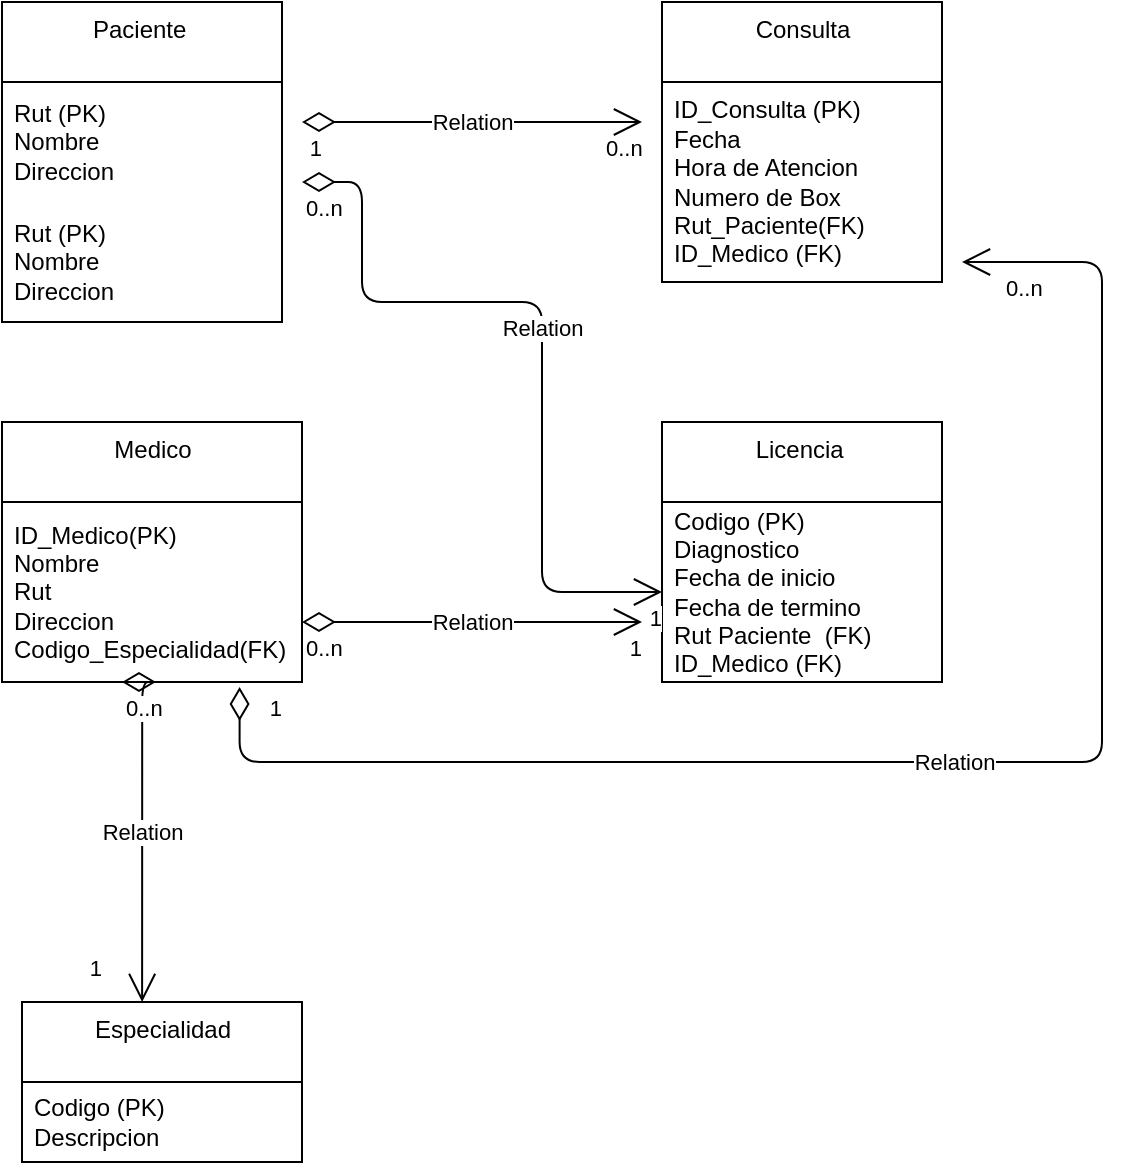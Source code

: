<mxfile>
    <diagram id="U9FScML6VlTwNBy4YYKL" name="Página-1">
        <mxGraphModel dx="872" dy="686" grid="1" gridSize="10" guides="1" tooltips="1" connect="1" arrows="1" fold="1" page="1" pageScale="1" pageWidth="827" pageHeight="1169" math="0" shadow="0">
            <root>
                <mxCell id="0"/>
                <mxCell id="1" parent="0"/>
                <mxCell id="19" value="Paciente&amp;nbsp;" style="swimlane;fontStyle=0;align=center;verticalAlign=top;childLayout=stackLayout;horizontal=1;startSize=40;horizontalStack=0;resizeParent=1;resizeParentMax=0;resizeLast=0;collapsible=0;marginBottom=0;html=1;" parent="1" vertex="1">
                    <mxGeometry x="130" y="50" width="140" height="160" as="geometry"/>
                </mxCell>
                <mxCell id="20" value="Rut (PK)&lt;br&gt;Nombre&amp;nbsp;&lt;br&gt;Direccion&amp;nbsp;" style="text;html=1;strokeColor=none;fillColor=none;align=left;verticalAlign=middle;spacingLeft=4;spacingRight=4;overflow=hidden;rotatable=0;points=[[0,0.5],[1,0.5]];portConstraint=eastwest;" parent="19" vertex="1">
                    <mxGeometry y="40" width="140" height="60" as="geometry"/>
                </mxCell>
                <mxCell id="47" value="Rut (PK)&lt;br&gt;Nombre&amp;nbsp;&lt;br&gt;Direccion&amp;nbsp;" style="text;html=1;strokeColor=none;fillColor=none;align=left;verticalAlign=middle;spacingLeft=4;spacingRight=4;overflow=hidden;rotatable=0;points=[[0,0.5],[1,0.5]];portConstraint=eastwest;" vertex="1" parent="19">
                    <mxGeometry y="100" width="140" height="60" as="geometry"/>
                </mxCell>
                <mxCell id="21" value="Consulta" style="swimlane;fontStyle=0;align=center;verticalAlign=top;childLayout=stackLayout;horizontal=1;startSize=40;horizontalStack=0;resizeParent=1;resizeParentMax=0;resizeLast=0;collapsible=0;marginBottom=0;html=1;" parent="1" vertex="1">
                    <mxGeometry x="460" y="50" width="140" height="140" as="geometry"/>
                </mxCell>
                <mxCell id="22" value="ID_Consulta (PK)&lt;br&gt;Fecha&lt;br&gt;Hora de Atencion&amp;nbsp;&lt;br&gt;Numero de Box&lt;br&gt;Rut_Paciente(FK)&lt;br&gt;ID_Medico (FK)" style="text;html=1;strokeColor=none;fillColor=none;align=left;verticalAlign=middle;spacingLeft=4;spacingRight=4;overflow=hidden;rotatable=0;points=[[0,0.5],[1,0.5]];portConstraint=eastwest;" parent="21" vertex="1">
                    <mxGeometry y="40" width="140" height="100" as="geometry"/>
                </mxCell>
                <mxCell id="23" value="Medico" style="swimlane;fontStyle=0;align=center;verticalAlign=top;childLayout=stackLayout;horizontal=1;startSize=40;horizontalStack=0;resizeParent=1;resizeParentMax=0;resizeLast=0;collapsible=0;marginBottom=0;html=1;" parent="1" vertex="1">
                    <mxGeometry x="130" y="260" width="150" height="130" as="geometry"/>
                </mxCell>
                <mxCell id="24" value="ID_Medico(PK)&lt;br&gt;Nombre&amp;nbsp;&lt;br&gt;Rut&lt;br&gt;Direccion&amp;nbsp;&lt;br&gt;Codigo_Especialidad(FK)" style="text;html=1;strokeColor=none;fillColor=none;align=left;verticalAlign=middle;spacingLeft=4;spacingRight=4;overflow=hidden;rotatable=0;points=[[0,0.5],[1,0.5]];portConstraint=eastwest;" parent="23" vertex="1">
                    <mxGeometry y="40" width="150" height="90" as="geometry"/>
                </mxCell>
                <mxCell id="25" value="Licencia&amp;nbsp;" style="swimlane;fontStyle=0;align=center;verticalAlign=top;childLayout=stackLayout;horizontal=1;startSize=40;horizontalStack=0;resizeParent=1;resizeParentMax=0;resizeLast=0;collapsible=0;marginBottom=0;html=1;" parent="1" vertex="1">
                    <mxGeometry x="460" y="260" width="140" height="130" as="geometry"/>
                </mxCell>
                <mxCell id="26" value="Codigo (PK)&lt;br&gt;Diagnostico&lt;br&gt;Fecha de inicio&amp;nbsp;&lt;br&gt;Fecha de termino&lt;br&gt;Rut Paciente&amp;nbsp; (FK)&lt;br&gt;ID_Medico (FK)" style="text;html=1;strokeColor=none;fillColor=none;align=left;verticalAlign=middle;spacingLeft=4;spacingRight=4;overflow=hidden;rotatable=0;points=[[0,0.5],[1,0.5]];portConstraint=eastwest;" parent="25" vertex="1">
                    <mxGeometry y="40" width="140" height="90" as="geometry"/>
                </mxCell>
                <mxCell id="27" value="Especialidad" style="swimlane;fontStyle=0;align=center;verticalAlign=top;childLayout=stackLayout;horizontal=1;startSize=40;horizontalStack=0;resizeParent=1;resizeParentMax=0;resizeLast=0;collapsible=0;marginBottom=0;html=1;" parent="1" vertex="1">
                    <mxGeometry x="140" y="550" width="140" height="80" as="geometry"/>
                </mxCell>
                <mxCell id="28" value="Codigo (PK)&lt;br&gt;Descripcion&amp;nbsp;" style="text;html=1;strokeColor=none;fillColor=none;align=left;verticalAlign=middle;spacingLeft=4;spacingRight=4;overflow=hidden;rotatable=0;points=[[0,0.5],[1,0.5]];portConstraint=eastwest;" parent="27" vertex="1">
                    <mxGeometry y="40" width="140" height="40" as="geometry"/>
                </mxCell>
                <mxCell id="29" value="Relation" style="endArrow=open;html=1;endSize=12;startArrow=diamondThin;startSize=14;startFill=0;edgeStyle=orthogonalEdgeStyle;entryX=0;entryY=0.5;entryDx=0;entryDy=0;" parent="1" edge="1">
                    <mxGeometry relative="1" as="geometry">
                        <mxPoint x="280" y="110" as="sourcePoint"/>
                        <mxPoint x="450" y="110" as="targetPoint"/>
                        <Array as="points">
                            <mxPoint x="360" y="110"/>
                            <mxPoint x="360" y="110"/>
                        </Array>
                    </mxGeometry>
                </mxCell>
                <mxCell id="30" value="0..n" style="edgeLabel;resizable=0;html=1;align=left;verticalAlign=top;" parent="29" connectable="0" vertex="1">
                    <mxGeometry x="-1" relative="1" as="geometry">
                        <mxPoint x="150" as="offset"/>
                    </mxGeometry>
                </mxCell>
                <mxCell id="31" value="1" style="edgeLabel;resizable=0;html=1;align=right;verticalAlign=top;" parent="29" connectable="0" vertex="1">
                    <mxGeometry x="1" relative="1" as="geometry">
                        <mxPoint x="-160" as="offset"/>
                    </mxGeometry>
                </mxCell>
                <mxCell id="32" value="Relation" style="endArrow=open;html=1;endSize=12;startArrow=diamondThin;startSize=14;startFill=0;edgeStyle=orthogonalEdgeStyle;entryX=0;entryY=0.5;entryDx=0;entryDy=0;" parent="1" target="26" edge="1">
                    <mxGeometry relative="1" as="geometry">
                        <mxPoint x="280" y="140" as="sourcePoint"/>
                        <mxPoint x="450" y="140" as="targetPoint"/>
                        <Array as="points">
                            <mxPoint x="310" y="140"/>
                            <mxPoint x="310" y="200"/>
                            <mxPoint x="400" y="200"/>
                            <mxPoint x="400" y="345"/>
                        </Array>
                    </mxGeometry>
                </mxCell>
                <mxCell id="33" value="0..n" style="edgeLabel;resizable=0;html=1;align=left;verticalAlign=top;" parent="32" connectable="0" vertex="1">
                    <mxGeometry x="-1" relative="1" as="geometry"/>
                </mxCell>
                <mxCell id="34" value="1" style="edgeLabel;resizable=0;html=1;align=right;verticalAlign=top;" parent="32" connectable="0" vertex="1">
                    <mxGeometry x="1" relative="1" as="geometry"/>
                </mxCell>
                <mxCell id="38" value="Relation" style="endArrow=open;html=1;endSize=12;startArrow=diamondThin;startSize=14;startFill=0;edgeStyle=orthogonalEdgeStyle;entryX=0;entryY=0.5;entryDx=0;entryDy=0;" parent="1" edge="1">
                    <mxGeometry relative="1" as="geometry">
                        <mxPoint x="280" y="360" as="sourcePoint"/>
                        <mxPoint x="450" y="360" as="targetPoint"/>
                        <Array as="points">
                            <mxPoint x="360" y="360"/>
                            <mxPoint x="360" y="360"/>
                        </Array>
                    </mxGeometry>
                </mxCell>
                <mxCell id="39" value="0..n" style="edgeLabel;resizable=0;html=1;align=left;verticalAlign=top;" parent="38" connectable="0" vertex="1">
                    <mxGeometry x="-1" relative="1" as="geometry"/>
                </mxCell>
                <mxCell id="40" value="1" style="edgeLabel;resizable=0;html=1;align=right;verticalAlign=top;" parent="38" connectable="0" vertex="1">
                    <mxGeometry x="1" relative="1" as="geometry"/>
                </mxCell>
                <mxCell id="41" value="Relation" style="endArrow=open;html=1;endSize=12;startArrow=diamondThin;startSize=14;startFill=0;edgeStyle=orthogonalEdgeStyle;entryX=0.429;entryY=0;entryDx=0;entryDy=0;entryPerimeter=0;" parent="1" target="27" edge="1">
                    <mxGeometry relative="1" as="geometry">
                        <mxPoint x="190" y="390" as="sourcePoint"/>
                        <mxPoint x="360" y="390" as="targetPoint"/>
                        <Array as="points">
                            <mxPoint x="200" y="390"/>
                        </Array>
                    </mxGeometry>
                </mxCell>
                <mxCell id="42" value="0..n" style="edgeLabel;resizable=0;html=1;align=left;verticalAlign=top;" parent="41" connectable="0" vertex="1">
                    <mxGeometry x="-1" relative="1" as="geometry"/>
                </mxCell>
                <mxCell id="43" value="1" style="edgeLabel;resizable=0;html=1;align=right;verticalAlign=top;" parent="41" connectable="0" vertex="1">
                    <mxGeometry x="1" relative="1" as="geometry">
                        <mxPoint x="-20" y="-30" as="offset"/>
                    </mxGeometry>
                </mxCell>
                <mxCell id="44" value="Relation" style="endArrow=open;html=1;endSize=12;startArrow=diamondThin;startSize=14;startFill=0;edgeStyle=orthogonalEdgeStyle;exitX=0.792;exitY=1.028;exitDx=0;exitDy=0;exitPerimeter=0;" parent="1" source="24" edge="1">
                    <mxGeometry relative="1" as="geometry">
                        <mxPoint x="300" y="430" as="sourcePoint"/>
                        <mxPoint x="610" y="180" as="targetPoint"/>
                        <Array as="points">
                            <mxPoint x="249" y="430"/>
                            <mxPoint x="680" y="430"/>
                            <mxPoint x="680" y="180"/>
                        </Array>
                    </mxGeometry>
                </mxCell>
                <mxCell id="45" value="0..n" style="edgeLabel;resizable=0;html=1;align=left;verticalAlign=top;" parent="44" connectable="0" vertex="1">
                    <mxGeometry x="-1" relative="1" as="geometry">
                        <mxPoint x="381" y="-213" as="offset"/>
                    </mxGeometry>
                </mxCell>
                <mxCell id="46" value="1" style="edgeLabel;resizable=0;html=1;align=right;verticalAlign=top;" parent="44" connectable="0" vertex="1">
                    <mxGeometry x="1" relative="1" as="geometry">
                        <mxPoint x="-340" y="210" as="offset"/>
                    </mxGeometry>
                </mxCell>
            </root>
        </mxGraphModel>
    </diagram>
</mxfile>